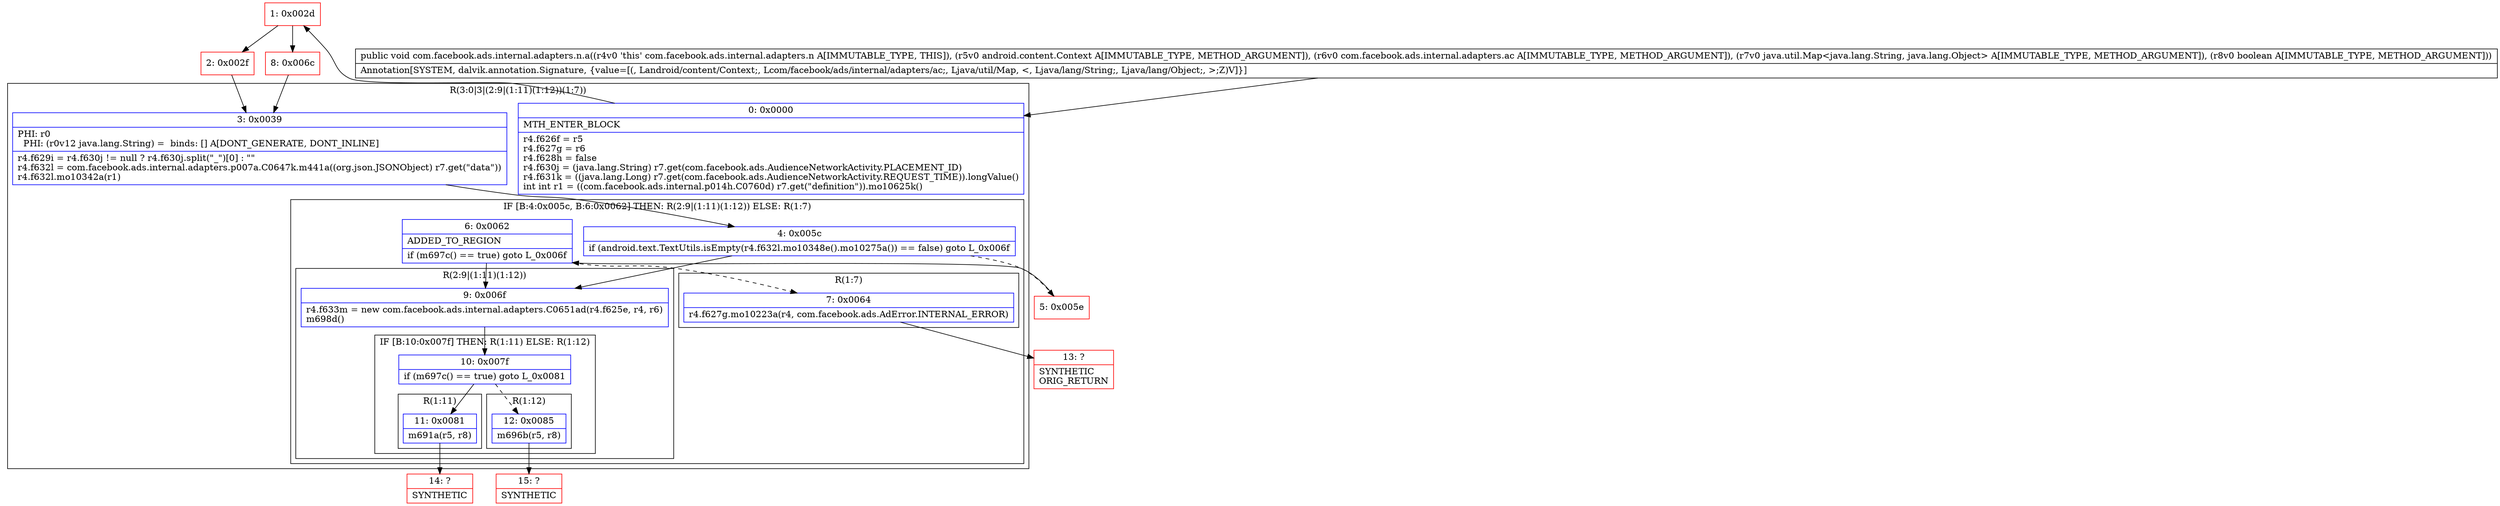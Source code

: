 digraph "CFG forcom.facebook.ads.internal.adapters.n.a(Landroid\/content\/Context;Lcom\/facebook\/ads\/internal\/adapters\/ac;Ljava\/util\/Map;Z)V" {
subgraph cluster_Region_1004558152 {
label = "R(3:0|3|(2:9|(1:11)(1:12))(1:7))";
node [shape=record,color=blue];
Node_0 [shape=record,label="{0\:\ 0x0000|MTH_ENTER_BLOCK\l|r4.f626f = r5\lr4.f627g = r6\lr4.f628h = false\lr4.f630j = (java.lang.String) r7.get(com.facebook.ads.AudienceNetworkActivity.PLACEMENT_ID)\lr4.f631k = ((java.lang.Long) r7.get(com.facebook.ads.AudienceNetworkActivity.REQUEST_TIME)).longValue()\lint int r1 = ((com.facebook.ads.internal.p014h.C0760d) r7.get(\"definition\")).mo10625k()\l}"];
Node_3 [shape=record,label="{3\:\ 0x0039|PHI: r0 \l  PHI: (r0v12 java.lang.String) =  binds: [] A[DONT_GENERATE, DONT_INLINE]\l|r4.f629i = r4.f630j != null ? r4.f630j.split(\"_\")[0] : \"\"\lr4.f632l = com.facebook.ads.internal.adapters.p007a.C0647k.m441a((org.json.JSONObject) r7.get(\"data\"))\lr4.f632l.mo10342a(r1)\l}"];
subgraph cluster_IfRegion_394351323 {
label = "IF [B:4:0x005c, B:6:0x0062] THEN: R(2:9|(1:11)(1:12)) ELSE: R(1:7)";
node [shape=record,color=blue];
Node_4 [shape=record,label="{4\:\ 0x005c|if (android.text.TextUtils.isEmpty(r4.f632l.mo10348e().mo10275a()) == false) goto L_0x006f\l}"];
Node_6 [shape=record,label="{6\:\ 0x0062|ADDED_TO_REGION\l|if (m697c() == true) goto L_0x006f\l}"];
subgraph cluster_Region_1139892296 {
label = "R(2:9|(1:11)(1:12))";
node [shape=record,color=blue];
Node_9 [shape=record,label="{9\:\ 0x006f|r4.f633m = new com.facebook.ads.internal.adapters.C0651ad(r4.f625e, r4, r6)\lm698d()\l}"];
subgraph cluster_IfRegion_428971551 {
label = "IF [B:10:0x007f] THEN: R(1:11) ELSE: R(1:12)";
node [shape=record,color=blue];
Node_10 [shape=record,label="{10\:\ 0x007f|if (m697c() == true) goto L_0x0081\l}"];
subgraph cluster_Region_971407665 {
label = "R(1:11)";
node [shape=record,color=blue];
Node_11 [shape=record,label="{11\:\ 0x0081|m691a(r5, r8)\l}"];
}
subgraph cluster_Region_619449180 {
label = "R(1:12)";
node [shape=record,color=blue];
Node_12 [shape=record,label="{12\:\ 0x0085|m696b(r5, r8)\l}"];
}
}
}
subgraph cluster_Region_1826081961 {
label = "R(1:7)";
node [shape=record,color=blue];
Node_7 [shape=record,label="{7\:\ 0x0064|r4.f627g.mo10223a(r4, com.facebook.ads.AdError.INTERNAL_ERROR)\l}"];
}
}
}
Node_1 [shape=record,color=red,label="{1\:\ 0x002d}"];
Node_2 [shape=record,color=red,label="{2\:\ 0x002f}"];
Node_5 [shape=record,color=red,label="{5\:\ 0x005e}"];
Node_8 [shape=record,color=red,label="{8\:\ 0x006c}"];
Node_13 [shape=record,color=red,label="{13\:\ ?|SYNTHETIC\lORIG_RETURN\l}"];
Node_14 [shape=record,color=red,label="{14\:\ ?|SYNTHETIC\l}"];
Node_15 [shape=record,color=red,label="{15\:\ ?|SYNTHETIC\l}"];
MethodNode[shape=record,label="{public void com.facebook.ads.internal.adapters.n.a((r4v0 'this' com.facebook.ads.internal.adapters.n A[IMMUTABLE_TYPE, THIS]), (r5v0 android.content.Context A[IMMUTABLE_TYPE, METHOD_ARGUMENT]), (r6v0 com.facebook.ads.internal.adapters.ac A[IMMUTABLE_TYPE, METHOD_ARGUMENT]), (r7v0 java.util.Map\<java.lang.String, java.lang.Object\> A[IMMUTABLE_TYPE, METHOD_ARGUMENT]), (r8v0 boolean A[IMMUTABLE_TYPE, METHOD_ARGUMENT]))  | Annotation[SYSTEM, dalvik.annotation.Signature, \{value=[(, Landroid\/content\/Context;, Lcom\/facebook\/ads\/internal\/adapters\/ac;, Ljava\/util\/Map, \<, Ljava\/lang\/String;, Ljava\/lang\/Object;, \>;Z)V]\}]\l}"];
MethodNode -> Node_0;
Node_0 -> Node_1;
Node_3 -> Node_4;
Node_4 -> Node_5[style=dashed];
Node_4 -> Node_9;
Node_6 -> Node_7[style=dashed];
Node_6 -> Node_9;
Node_9 -> Node_10;
Node_10 -> Node_11;
Node_10 -> Node_12[style=dashed];
Node_11 -> Node_14;
Node_12 -> Node_15;
Node_7 -> Node_13;
Node_1 -> Node_2;
Node_1 -> Node_8;
Node_2 -> Node_3;
Node_5 -> Node_6;
Node_8 -> Node_3;
}

